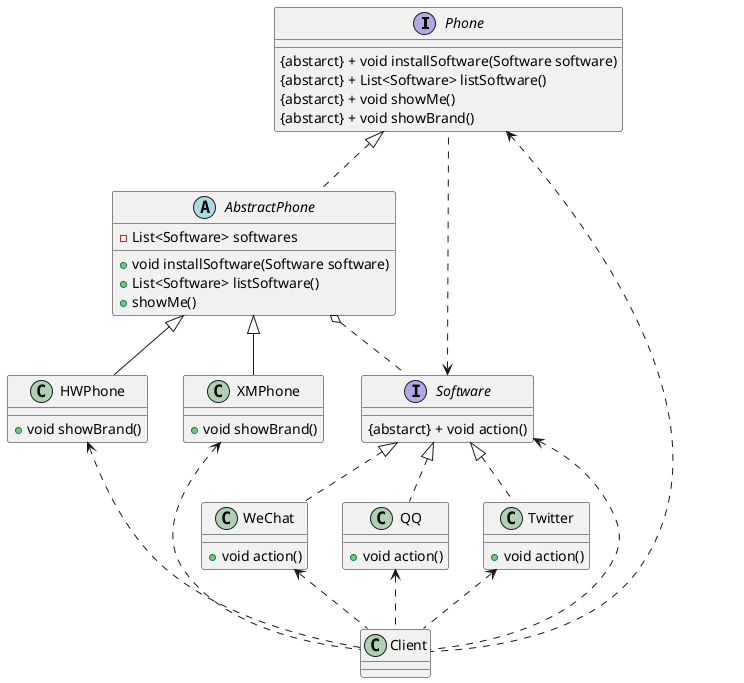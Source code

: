 @startuml
interface Phone{
    {abstarct} {method} + void installSoftware(Software software)
    {abstarct} {method} + List<Software> listSoftware()
    {abstarct} {method} + void showMe()
    {abstarct} {method} + void showBrand()
}
abstract class AbstractPhone{
     {field} - List<Software> softwares
     {method} + void installSoftware(Software software)
     {method} + List<Software> listSoftware()
     {method} + showMe()
}

class HWPhone{
    {method} + void showBrand()
}

class XMPhone{
    {method} + void showBrand()
}

interface Software{
    {abstarct} {method} + void action()
}

class WeChat{
    {method} + void action()
}

class QQ{
    {method} + void action()
}

class Twitter{
    {method} + void action()
}

class Client


Phone <|.. AbstractPhone
AbstractPhone <|-- HWPhone
AbstractPhone <|-- XMPhone
Software <|.. WeChat
Software <|.. QQ
Software <|.. Twitter
Software <.. Phone
AbstractPhone o.. Software
Phone <.. Client
HWPhone <.. Client
XMPhone <.. Client
Software <.. Client
WeChat <.. Client
QQ <.. Client
Twitter <.. Client

@enduml
